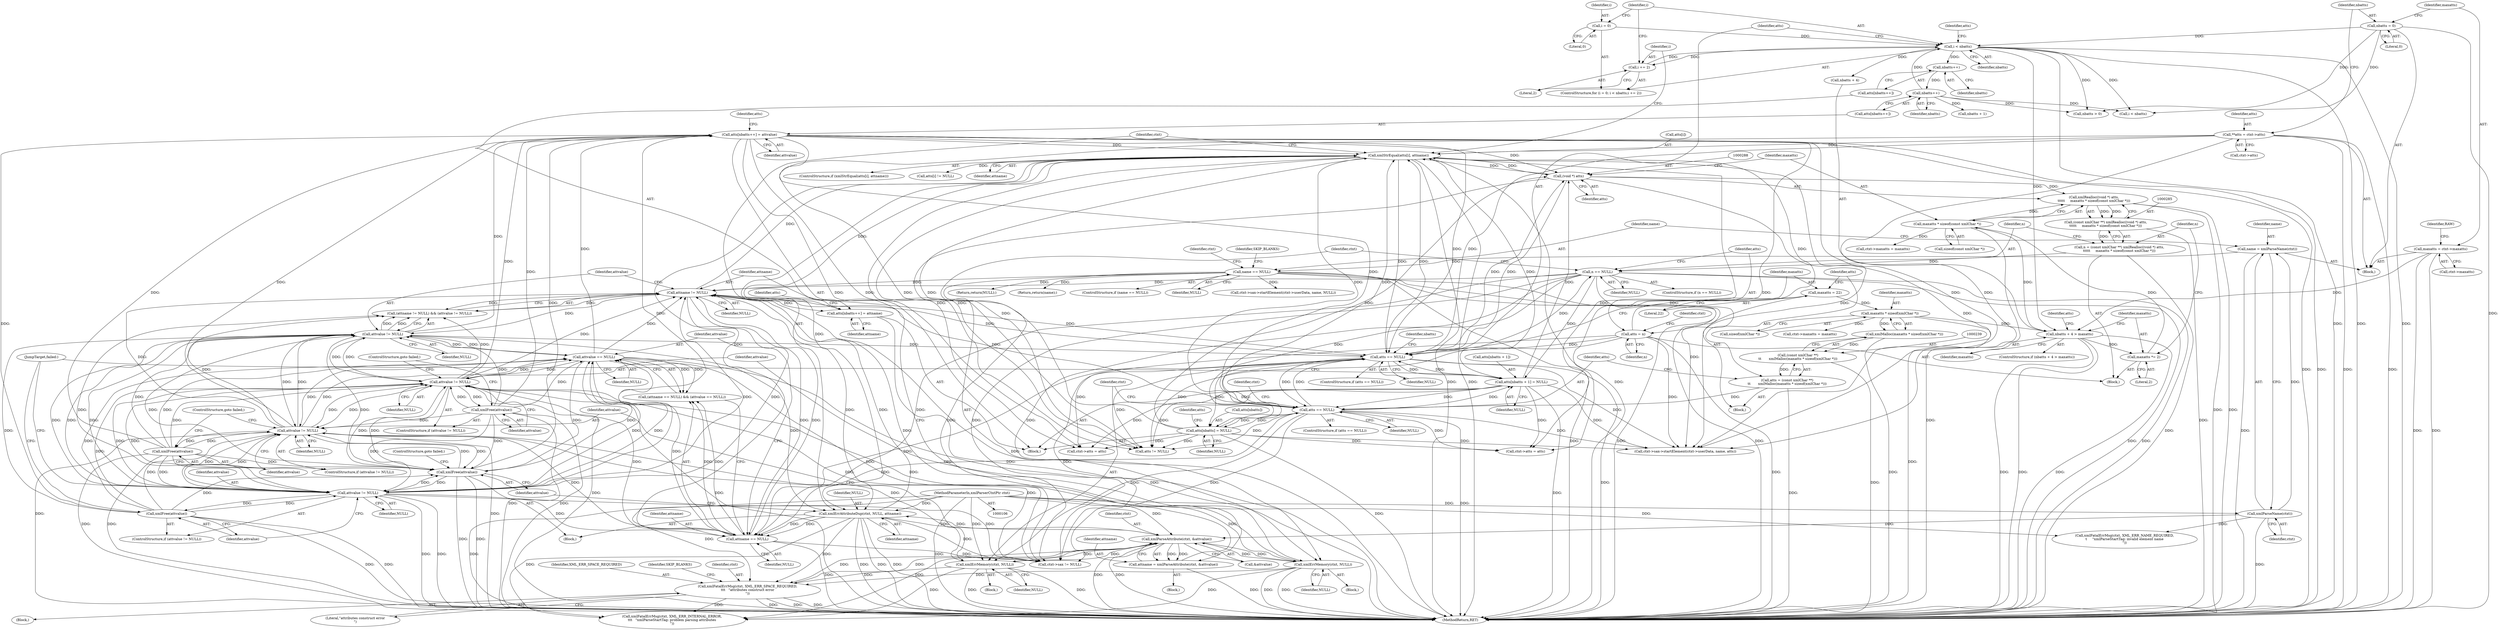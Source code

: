 digraph "0_Chrome_d0947db40187f4708c58e64cbd6013faf9eddeed_32@pointer" {
"1000322" [label="(Call,atts[nbatts++] = attname)"];
"1000215" [label="(Call,xmlStrEqual(atts[i], attname))"];
"1000113" [label="(Call,**atts = ctxt->atts)"];
"1000287" [label="(Call,(void *) atts)"];
"1000328" [label="(Call,atts[nbatts++] = attvalue)"];
"1000396" [label="(Call,attvalue == NULL)"];
"1000303" [label="(Call,attvalue != NULL)"];
"1000199" [label="(Call,attvalue != NULL)"];
"1000254" [label="(Call,attvalue != NULL)"];
"1000225" [label="(Call,xmlFree(attvalue))"];
"1000306" [label="(Call,xmlFree(attvalue))"];
"1000352" [label="(Call,xmlFree(attvalue))"];
"1000349" [label="(Call,attvalue != NULL)"];
"1000257" [label="(Call,xmlFree(attvalue))"];
"1000196" [label="(Call,attname != NULL)"];
"1000188" [label="(Call,attname = xmlParseAttribute(ctxt, &attvalue))"];
"1000190" [label="(Call,xmlParseAttribute(ctxt, &attvalue))"];
"1000138" [label="(Call,xmlParseName(ctxt))"];
"1000107" [label="(MethodParameterIn,xmlParserCtxtPtr ctxt)"];
"1000221" [label="(Call,xmlErrAttributeDup(ctxt, NULL, attname))"];
"1000299" [label="(Call,xmlErrMemory(ctxt, NULL))"];
"1000295" [label="(Call,n == NULL)"];
"1000282" [label="(Call,n = (const xmlChar **) xmlRealloc((void *) atts,\n\t\t\t\t\t     maxatts * sizeof(const xmlChar *)))"];
"1000284" [label="(Call,(const xmlChar **) xmlRealloc((void *) atts,\n\t\t\t\t\t     maxatts * sizeof(const xmlChar *)))"];
"1000286" [label="(Call,xmlRealloc((void *) atts,\n\t\t\t\t\t     maxatts * sizeof(const xmlChar *)))"];
"1000290" [label="(Call,maxatts * sizeof(const xmlChar *))"];
"1000279" [label="(Call,maxatts *= 2)"];
"1000272" [label="(Call,nbatts + 4 > maxatts)"];
"1000207" [label="(Call,i < nbatts)"];
"1000210" [label="(Call,i += 2)"];
"1000204" [label="(Call,i = 0)"];
"1000119" [label="(Call,nbatts = 0)"];
"1000331" [label="(Call,nbatts++)"];
"1000325" [label="(Call,nbatts++)"];
"1000241" [label="(Call,maxatts * sizeof(xmlChar *))"];
"1000233" [label="(Call,maxatts = 22)"];
"1000123" [label="(Call,maxatts = ctxt->maxatts)"];
"1000229" [label="(Call,atts == NULL)"];
"1000339" [label="(Call,atts[nbatts + 1] = NULL)"];
"1000246" [label="(Call,atts == NULL)"];
"1000236" [label="(Call,atts = (const xmlChar **)\n\t\t       xmlMalloc(maxatts * sizeof(xmlChar *)))"];
"1000238" [label="(Call,(const xmlChar **)\n\t\t       xmlMalloc(maxatts * sizeof(xmlChar *)))"];
"1000240" [label="(Call,xmlMalloc(maxatts * sizeof(xmlChar *)))"];
"1000334" [label="(Call,atts[nbatts] = NULL)"];
"1000309" [label="(Call,atts = n)"];
"1000250" [label="(Call,xmlErrMemory(ctxt, NULL))"];
"1000374" [label="(Call,xmlFatalErrMsg(ctxt, XML_ERR_SPACE_REQUIRED,\n\t\t\t   \"attributes construct error\n\"))"];
"1000141" [label="(Call,name == NULL)"];
"1000136" [label="(Call,name = xmlParseName(ctxt))"];
"1000393" [label="(Call,attname == NULL)"];
"1000120" [label="(Identifier,nbatts)"];
"1000351" [label="(Identifier,NULL)"];
"1000227" [label="(ControlStructure,goto failed;)"];
"1000307" [label="(Identifier,attvalue)"];
"1000141" [label="(Call,name == NULL)"];
"1000202" [label="(Block,)"];
"1000287" [label="(Call,(void *) atts)"];
"1000295" [label="(Call,n == NULL)"];
"1000277" [label="(Block,)"];
"1000324" [label="(Identifier,atts)"];
"1000330" [label="(Identifier,atts)"];
"1000327" [label="(Identifier,attname)"];
"1000400" [label="(Call,xmlFatalErrMsg(ctxt, XML_ERR_INTERNAL_ERROR,\n\t\t\t   \"xmlParseStartTag: problem parsing attributes\n\"))"];
"1000353" [label="(Identifier,attvalue)"];
"1000233" [label="(Call,maxatts = 22)"];
"1000254" [label="(Call,attvalue != NULL)"];
"1000302" [label="(ControlStructure,if (attvalue != NULL))"];
"1000243" [label="(Call,sizeof(xmlChar *))"];
"1000300" [label="(Identifier,ctxt)"];
"1000210" [label="(Call,i += 2)"];
"1000212" [label="(Literal,2)"];
"1000223" [label="(Identifier,NULL)"];
"1000296" [label="(Identifier,n)"];
"1000139" [label="(Identifier,ctxt)"];
"1000431" [label="(Call,ctxt->sax->startElement(ctxt->userData, name, atts))"];
"1000242" [label="(Identifier,maxatts)"];
"1000272" [label="(Call,nbatts + 4 > maxatts)"];
"1000262" [label="(Identifier,ctxt)"];
"1000255" [label="(Identifier,attvalue)"];
"1000335" [label="(Call,atts[nbatts])"];
"1000336" [label="(Identifier,atts)"];
"1000377" [label="(Literal,\"attributes construct error\n\")"];
"1000260" [label="(Call,ctxt->atts = atts)"];
"1000297" [label="(Identifier,NULL)"];
"1000188" [label="(Call,attname = xmlParseAttribute(ctxt, &attvalue))"];
"1000221" [label="(Call,xmlErrAttributeDup(ctxt, NULL, attname))"];
"1000200" [label="(Identifier,attvalue)"];
"1000341" [label="(Identifier,atts)"];
"1000338" [label="(Identifier,NULL)"];
"1000301" [label="(Identifier,NULL)"];
"1000328" [label="(Call,atts[nbatts++] = attvalue)"];
"1000352" [label="(Call,xmlFree(attvalue))"];
"1000138" [label="(Call,xmlParseName(ctxt))"];
"1000354" [label="(JumpTarget,failed:)"];
"1000326" [label="(Identifier,nbatts)"];
"1000225" [label="(Call,xmlFree(attvalue))"];
"1000314" [label="(Identifier,ctxt)"];
"1000471" [label="(Return,return(name);)"];
"1000140" [label="(ControlStructure,if (name == NULL))"];
"1000215" [label="(Call,xmlStrEqual(atts[i], attname))"];
"1000348" [label="(ControlStructure,if (attvalue != NULL))"];
"1000203" [label="(ControlStructure,for (i = 0; i < nbatts;i += 2))"];
"1000409" [label="(Call,ctxt->sax != NULL)"];
"1000281" [label="(Literal,2)"];
"1000251" [label="(Identifier,ctxt)"];
"1000217" [label="(Identifier,atts)"];
"1000274" [label="(Identifier,nbatts)"];
"1000248" [label="(Identifier,NULL)"];
"1000204" [label="(Call,i = 0)"];
"1000137" [label="(Identifier,name)"];
"1000234" [label="(Identifier,maxatts)"];
"1000124" [label="(Identifier,maxatts)"];
"1000214" [label="(ControlStructure,if (xmlStrEqual(atts[i], attname)))"];
"1000258" [label="(Identifier,attvalue)"];
"1000146" [label="(Identifier,ctxt)"];
"1000273" [label="(Call,nbatts + 4)"];
"1000375" [label="(Identifier,ctxt)"];
"1000198" [label="(Identifier,NULL)"];
"1000323" [label="(Call,atts[nbatts++])"];
"1000349" [label="(Call,attvalue != NULL)"];
"1000306" [label="(Call,xmlFree(attvalue))"];
"1000224" [label="(Identifier,attname)"];
"1000241" [label="(Call,maxatts * sizeof(xmlChar *))"];
"1000175" [label="(Block,)"];
"1000342" [label="(Call,nbatts + 1)"];
"1000311" [label="(Identifier,n)"];
"1000304" [label="(Identifier,attvalue)"];
"1000292" [label="(Call,sizeof(const xmlChar *))"];
"1000228" [label="(ControlStructure,if (atts == NULL))"];
"1000284" [label="(Call,(const xmlChar **) xmlRealloc((void *) atts,\n\t\t\t\t\t     maxatts * sizeof(const xmlChar *)))"];
"1000143" [label="(Identifier,NULL)"];
"1000115" [label="(Call,ctxt->atts)"];
"1000286" [label="(Call,xmlRealloc((void *) atts,\n\t\t\t\t\t     maxatts * sizeof(const xmlChar *)))"];
"1000331" [label="(Call,nbatts++)"];
"1000473" [label="(MethodReturn,RET)"];
"1000222" [label="(Identifier,ctxt)"];
"1000299" [label="(Call,xmlErrMemory(ctxt, NULL))"];
"1000376" [label="(Identifier,XML_ERR_SPACE_REQUIRED)"];
"1000113" [label="(Call,**atts = ctxt->atts)"];
"1000259" [label="(ControlStructure,goto failed;)"];
"1000428" [label="(Call,nbatts > 0)"];
"1000322" [label="(Call,atts[nbatts++] = attname)"];
"1000240" [label="(Call,xmlMalloc(maxatts * sizeof(xmlChar *)))"];
"1000236" [label="(Call,atts = (const xmlChar **)\n\t\t       xmlMalloc(maxatts * sizeof(xmlChar *)))"];
"1000280" [label="(Identifier,maxatts)"];
"1000235" [label="(Literal,22)"];
"1000196" [label="(Call,attname != NULL)"];
"1000290" [label="(Call,maxatts * sizeof(const xmlChar *))"];
"1000334" [label="(Call,atts[nbatts] = NULL)"];
"1000309" [label="(Call,atts = n)"];
"1000283" [label="(Identifier,n)"];
"1000265" [label="(Call,ctxt->maxatts = maxatts)"];
"1000252" [label="(Identifier,NULL)"];
"1000289" [label="(Identifier,atts)"];
"1000305" [label="(Identifier,NULL)"];
"1000460" [label="(Call,atts[i] != NULL)"];
"1000151" [label="(Identifier,SKIP_BLANKS)"];
"1000339" [label="(Call,atts[nbatts + 1] = NULL)"];
"1000303" [label="(Call,attvalue != NULL)"];
"1000394" [label="(Identifier,attname)"];
"1000219" [label="(Identifier,attname)"];
"1000294" [label="(ControlStructure,if (n == NULL))"];
"1000229" [label="(Call,atts == NULL)"];
"1000340" [label="(Call,atts[nbatts + 1])"];
"1000373" [label="(Block,)"];
"1000332" [label="(Identifier,nbatts)"];
"1000192" [label="(Call,&attvalue)"];
"1000195" [label="(Call,(attname != NULL) && (attvalue != NULL))"];
"1000231" [label="(Identifier,NULL)"];
"1000438" [label="(Call,ctxt->sax->startElement(ctxt->userData, name, NULL))"];
"1000257" [label="(Call,xmlFree(attvalue))"];
"1000245" [label="(ControlStructure,if (atts == NULL))"];
"1000453" [label="(Call,i < nbatts)"];
"1000131" [label="(Identifier,RAW)"];
"1000249" [label="(Block,)"];
"1000397" [label="(Identifier,attvalue)"];
"1000123" [label="(Call,maxatts = ctxt->maxatts)"];
"1000398" [label="(Identifier,NULL)"];
"1000279" [label="(Call,maxatts *= 2)"];
"1000298" [label="(Block,)"];
"1000256" [label="(Identifier,NULL)"];
"1000271" [label="(ControlStructure,if (nbatts + 4 > maxatts))"];
"1000226" [label="(Identifier,attvalue)"];
"1000209" [label="(Identifier,nbatts)"];
"1000237" [label="(Identifier,atts)"];
"1000246" [label="(Call,atts == NULL)"];
"1000445" [label="(Call,atts != NULL)"];
"1000145" [label="(Call,xmlFatalErrMsg(ctxt, XML_ERR_NAME_REQUIRED,\n\t     \"xmlParseStartTag: invalid element name\n\"))"];
"1000206" [label="(Literal,0)"];
"1000142" [label="(Identifier,name)"];
"1000205" [label="(Identifier,i)"];
"1000325" [label="(Call,nbatts++)"];
"1000207" [label="(Call,i < nbatts)"];
"1000312" [label="(Call,ctxt->atts = atts)"];
"1000238" [label="(Call,(const xmlChar **)\n\t\t       xmlMalloc(maxatts * sizeof(xmlChar *)))"];
"1000250" [label="(Call,xmlErrMemory(ctxt, NULL))"];
"1000308" [label="(ControlStructure,goto failed;)"];
"1000149" [label="(Return,return(NULL);)"];
"1000121" [label="(Literal,0)"];
"1000211" [label="(Identifier,i)"];
"1000201" [label="(Identifier,NULL)"];
"1000253" [label="(ControlStructure,if (attvalue != NULL))"];
"1000291" [label="(Identifier,maxatts)"];
"1000317" [label="(Call,ctxt->maxatts = maxatts)"];
"1000329" [label="(Call,atts[nbatts++])"];
"1000197" [label="(Identifier,attname)"];
"1000208" [label="(Identifier,i)"];
"1000189" [label="(Identifier,attname)"];
"1000276" [label="(Identifier,maxatts)"];
"1000232" [label="(Block,)"];
"1000396" [label="(Call,attvalue == NULL)"];
"1000393" [label="(Call,attname == NULL)"];
"1000392" [label="(Call,(attname == NULL) && (attvalue == NULL))"];
"1000374" [label="(Call,xmlFatalErrMsg(ctxt, XML_ERR_SPACE_REQUIRED,\n\t\t\t   \"attributes construct error\n\"))"];
"1000282" [label="(Call,n = (const xmlChar **) xmlRealloc((void *) atts,\n\t\t\t\t\t     maxatts * sizeof(const xmlChar *)))"];
"1000119" [label="(Call,nbatts = 0)"];
"1000216" [label="(Call,atts[i])"];
"1000125" [label="(Call,ctxt->maxatts)"];
"1000114" [label="(Identifier,atts)"];
"1000395" [label="(Identifier,NULL)"];
"1000107" [label="(MethodParameterIn,xmlParserCtxtPtr ctxt)"];
"1000190" [label="(Call,xmlParseAttribute(ctxt, &attvalue))"];
"1000136" [label="(Call,name = xmlParseName(ctxt))"];
"1000310" [label="(Identifier,atts)"];
"1000191" [label="(Identifier,ctxt)"];
"1000350" [label="(Identifier,attvalue)"];
"1000378" [label="(Identifier,SKIP_BLANKS)"];
"1000247" [label="(Identifier,atts)"];
"1000345" [label="(Identifier,NULL)"];
"1000220" [label="(Block,)"];
"1000199" [label="(Call,attvalue != NULL)"];
"1000333" [label="(Identifier,attvalue)"];
"1000230" [label="(Identifier,atts)"];
"1000108" [label="(Block,)"];
"1000322" -> "1000202"  [label="AST: "];
"1000322" -> "1000327"  [label="CFG: "];
"1000323" -> "1000322"  [label="AST: "];
"1000327" -> "1000322"  [label="AST: "];
"1000330" -> "1000322"  [label="CFG: "];
"1000322" -> "1000473"  [label="DDG: "];
"1000215" -> "1000322"  [label="DDG: "];
"1000196" -> "1000322"  [label="DDG: "];
"1000215" -> "1000214"  [label="AST: "];
"1000215" -> "1000219"  [label="CFG: "];
"1000216" -> "1000215"  [label="AST: "];
"1000219" -> "1000215"  [label="AST: "];
"1000222" -> "1000215"  [label="CFG: "];
"1000211" -> "1000215"  [label="CFG: "];
"1000215" -> "1000473"  [label="DDG: "];
"1000215" -> "1000473"  [label="DDG: "];
"1000215" -> "1000473"  [label="DDG: "];
"1000113" -> "1000215"  [label="DDG: "];
"1000287" -> "1000215"  [label="DDG: "];
"1000229" -> "1000215"  [label="DDG: "];
"1000246" -> "1000215"  [label="DDG: "];
"1000309" -> "1000215"  [label="DDG: "];
"1000328" -> "1000215"  [label="DDG: "];
"1000339" -> "1000215"  [label="DDG: "];
"1000334" -> "1000215"  [label="DDG: "];
"1000196" -> "1000215"  [label="DDG: "];
"1000215" -> "1000221"  [label="DDG: "];
"1000215" -> "1000229"  [label="DDG: "];
"1000215" -> "1000246"  [label="DDG: "];
"1000215" -> "1000260"  [label="DDG: "];
"1000215" -> "1000287"  [label="DDG: "];
"1000215" -> "1000312"  [label="DDG: "];
"1000215" -> "1000393"  [label="DDG: "];
"1000215" -> "1000431"  [label="DDG: "];
"1000215" -> "1000445"  [label="DDG: "];
"1000215" -> "1000460"  [label="DDG: "];
"1000113" -> "1000108"  [label="AST: "];
"1000113" -> "1000115"  [label="CFG: "];
"1000114" -> "1000113"  [label="AST: "];
"1000115" -> "1000113"  [label="AST: "];
"1000120" -> "1000113"  [label="CFG: "];
"1000113" -> "1000473"  [label="DDG: "];
"1000113" -> "1000473"  [label="DDG: "];
"1000113" -> "1000229"  [label="DDG: "];
"1000113" -> "1000431"  [label="DDG: "];
"1000113" -> "1000445"  [label="DDG: "];
"1000287" -> "1000286"  [label="AST: "];
"1000287" -> "1000289"  [label="CFG: "];
"1000288" -> "1000287"  [label="AST: "];
"1000289" -> "1000287"  [label="AST: "];
"1000291" -> "1000287"  [label="CFG: "];
"1000287" -> "1000229"  [label="DDG: "];
"1000287" -> "1000286"  [label="DDG: "];
"1000328" -> "1000287"  [label="DDG: "];
"1000339" -> "1000287"  [label="DDG: "];
"1000229" -> "1000287"  [label="DDG: "];
"1000334" -> "1000287"  [label="DDG: "];
"1000287" -> "1000431"  [label="DDG: "];
"1000287" -> "1000445"  [label="DDG: "];
"1000328" -> "1000202"  [label="AST: "];
"1000328" -> "1000333"  [label="CFG: "];
"1000329" -> "1000328"  [label="AST: "];
"1000333" -> "1000328"  [label="AST: "];
"1000336" -> "1000328"  [label="CFG: "];
"1000328" -> "1000473"  [label="DDG: "];
"1000328" -> "1000473"  [label="DDG: "];
"1000328" -> "1000229"  [label="DDG: "];
"1000328" -> "1000246"  [label="DDG: "];
"1000328" -> "1000260"  [label="DDG: "];
"1000328" -> "1000312"  [label="DDG: "];
"1000396" -> "1000328"  [label="DDG: "];
"1000303" -> "1000328"  [label="DDG: "];
"1000199" -> "1000328"  [label="DDG: "];
"1000254" -> "1000328"  [label="DDG: "];
"1000225" -> "1000328"  [label="DDG: "];
"1000306" -> "1000328"  [label="DDG: "];
"1000352" -> "1000328"  [label="DDG: "];
"1000257" -> "1000328"  [label="DDG: "];
"1000349" -> "1000328"  [label="DDG: "];
"1000328" -> "1000431"  [label="DDG: "];
"1000328" -> "1000445"  [label="DDG: "];
"1000396" -> "1000392"  [label="AST: "];
"1000396" -> "1000398"  [label="CFG: "];
"1000397" -> "1000396"  [label="AST: "];
"1000398" -> "1000396"  [label="AST: "];
"1000392" -> "1000396"  [label="CFG: "];
"1000396" -> "1000473"  [label="DDG: "];
"1000396" -> "1000196"  [label="DDG: "];
"1000396" -> "1000199"  [label="DDG: "];
"1000396" -> "1000225"  [label="DDG: "];
"1000396" -> "1000254"  [label="DDG: "];
"1000396" -> "1000303"  [label="DDG: "];
"1000396" -> "1000349"  [label="DDG: "];
"1000396" -> "1000392"  [label="DDG: "];
"1000396" -> "1000392"  [label="DDG: "];
"1000303" -> "1000396"  [label="DDG: "];
"1000254" -> "1000396"  [label="DDG: "];
"1000225" -> "1000396"  [label="DDG: "];
"1000306" -> "1000396"  [label="DDG: "];
"1000352" -> "1000396"  [label="DDG: "];
"1000257" -> "1000396"  [label="DDG: "];
"1000349" -> "1000396"  [label="DDG: "];
"1000199" -> "1000396"  [label="DDG: "];
"1000393" -> "1000396"  [label="DDG: "];
"1000396" -> "1000409"  [label="DDG: "];
"1000303" -> "1000302"  [label="AST: "];
"1000303" -> "1000305"  [label="CFG: "];
"1000304" -> "1000303"  [label="AST: "];
"1000305" -> "1000303"  [label="AST: "];
"1000307" -> "1000303"  [label="CFG: "];
"1000308" -> "1000303"  [label="CFG: "];
"1000303" -> "1000473"  [label="DDG: "];
"1000303" -> "1000473"  [label="DDG: "];
"1000303" -> "1000196"  [label="DDG: "];
"1000303" -> "1000195"  [label="DDG: "];
"1000303" -> "1000199"  [label="DDG: "];
"1000303" -> "1000225"  [label="DDG: "];
"1000303" -> "1000254"  [label="DDG: "];
"1000199" -> "1000303"  [label="DDG: "];
"1000254" -> "1000303"  [label="DDG: "];
"1000225" -> "1000303"  [label="DDG: "];
"1000306" -> "1000303"  [label="DDG: "];
"1000352" -> "1000303"  [label="DDG: "];
"1000257" -> "1000303"  [label="DDG: "];
"1000349" -> "1000303"  [label="DDG: "];
"1000299" -> "1000303"  [label="DDG: "];
"1000303" -> "1000306"  [label="DDG: "];
"1000303" -> "1000349"  [label="DDG: "];
"1000303" -> "1000393"  [label="DDG: "];
"1000303" -> "1000409"  [label="DDG: "];
"1000199" -> "1000195"  [label="AST: "];
"1000199" -> "1000201"  [label="CFG: "];
"1000200" -> "1000199"  [label="AST: "];
"1000201" -> "1000199"  [label="AST: "];
"1000195" -> "1000199"  [label="CFG: "];
"1000199" -> "1000195"  [label="DDG: "];
"1000199" -> "1000195"  [label="DDG: "];
"1000254" -> "1000199"  [label="DDG: "];
"1000225" -> "1000199"  [label="DDG: "];
"1000306" -> "1000199"  [label="DDG: "];
"1000352" -> "1000199"  [label="DDG: "];
"1000257" -> "1000199"  [label="DDG: "];
"1000349" -> "1000199"  [label="DDG: "];
"1000196" -> "1000199"  [label="DDG: "];
"1000199" -> "1000221"  [label="DDG: "];
"1000199" -> "1000225"  [label="DDG: "];
"1000199" -> "1000229"  [label="DDG: "];
"1000199" -> "1000254"  [label="DDG: "];
"1000199" -> "1000349"  [label="DDG: "];
"1000199" -> "1000349"  [label="DDG: "];
"1000254" -> "1000253"  [label="AST: "];
"1000254" -> "1000256"  [label="CFG: "];
"1000255" -> "1000254"  [label="AST: "];
"1000256" -> "1000254"  [label="AST: "];
"1000258" -> "1000254"  [label="CFG: "];
"1000259" -> "1000254"  [label="CFG: "];
"1000254" -> "1000473"  [label="DDG: "];
"1000254" -> "1000473"  [label="DDG: "];
"1000254" -> "1000196"  [label="DDG: "];
"1000254" -> "1000195"  [label="DDG: "];
"1000254" -> "1000225"  [label="DDG: "];
"1000225" -> "1000254"  [label="DDG: "];
"1000306" -> "1000254"  [label="DDG: "];
"1000352" -> "1000254"  [label="DDG: "];
"1000257" -> "1000254"  [label="DDG: "];
"1000349" -> "1000254"  [label="DDG: "];
"1000250" -> "1000254"  [label="DDG: "];
"1000254" -> "1000257"  [label="DDG: "];
"1000254" -> "1000349"  [label="DDG: "];
"1000254" -> "1000393"  [label="DDG: "];
"1000254" -> "1000409"  [label="DDG: "];
"1000225" -> "1000220"  [label="AST: "];
"1000225" -> "1000226"  [label="CFG: "];
"1000226" -> "1000225"  [label="AST: "];
"1000227" -> "1000225"  [label="CFG: "];
"1000225" -> "1000473"  [label="DDG: "];
"1000225" -> "1000473"  [label="DDG: "];
"1000306" -> "1000225"  [label="DDG: "];
"1000352" -> "1000225"  [label="DDG: "];
"1000257" -> "1000225"  [label="DDG: "];
"1000349" -> "1000225"  [label="DDG: "];
"1000225" -> "1000349"  [label="DDG: "];
"1000306" -> "1000302"  [label="AST: "];
"1000306" -> "1000307"  [label="CFG: "];
"1000307" -> "1000306"  [label="AST: "];
"1000308" -> "1000306"  [label="CFG: "];
"1000306" -> "1000473"  [label="DDG: "];
"1000306" -> "1000473"  [label="DDG: "];
"1000306" -> "1000349"  [label="DDG: "];
"1000352" -> "1000348"  [label="AST: "];
"1000352" -> "1000353"  [label="CFG: "];
"1000353" -> "1000352"  [label="AST: "];
"1000354" -> "1000352"  [label="CFG: "];
"1000352" -> "1000473"  [label="DDG: "];
"1000352" -> "1000473"  [label="DDG: "];
"1000352" -> "1000349"  [label="DDG: "];
"1000349" -> "1000352"  [label="DDG: "];
"1000349" -> "1000348"  [label="AST: "];
"1000349" -> "1000351"  [label="CFG: "];
"1000350" -> "1000349"  [label="AST: "];
"1000351" -> "1000349"  [label="AST: "];
"1000353" -> "1000349"  [label="CFG: "];
"1000354" -> "1000349"  [label="CFG: "];
"1000349" -> "1000473"  [label="DDG: "];
"1000349" -> "1000473"  [label="DDG: "];
"1000349" -> "1000196"  [label="DDG: "];
"1000349" -> "1000195"  [label="DDG: "];
"1000257" -> "1000349"  [label="DDG: "];
"1000196" -> "1000349"  [label="DDG: "];
"1000349" -> "1000393"  [label="DDG: "];
"1000349" -> "1000409"  [label="DDG: "];
"1000257" -> "1000253"  [label="AST: "];
"1000257" -> "1000258"  [label="CFG: "];
"1000258" -> "1000257"  [label="AST: "];
"1000259" -> "1000257"  [label="CFG: "];
"1000257" -> "1000473"  [label="DDG: "];
"1000257" -> "1000473"  [label="DDG: "];
"1000196" -> "1000195"  [label="AST: "];
"1000196" -> "1000198"  [label="CFG: "];
"1000197" -> "1000196"  [label="AST: "];
"1000198" -> "1000196"  [label="AST: "];
"1000200" -> "1000196"  [label="CFG: "];
"1000195" -> "1000196"  [label="CFG: "];
"1000196" -> "1000473"  [label="DDG: "];
"1000196" -> "1000195"  [label="DDG: "];
"1000196" -> "1000195"  [label="DDG: "];
"1000188" -> "1000196"  [label="DDG: "];
"1000221" -> "1000196"  [label="DDG: "];
"1000141" -> "1000196"  [label="DDG: "];
"1000393" -> "1000196"  [label="DDG: "];
"1000246" -> "1000196"  [label="DDG: "];
"1000229" -> "1000196"  [label="DDG: "];
"1000295" -> "1000196"  [label="DDG: "];
"1000196" -> "1000221"  [label="DDG: "];
"1000196" -> "1000229"  [label="DDG: "];
"1000196" -> "1000393"  [label="DDG: "];
"1000188" -> "1000175"  [label="AST: "];
"1000188" -> "1000190"  [label="CFG: "];
"1000189" -> "1000188"  [label="AST: "];
"1000190" -> "1000188"  [label="AST: "];
"1000197" -> "1000188"  [label="CFG: "];
"1000188" -> "1000473"  [label="DDG: "];
"1000190" -> "1000188"  [label="DDG: "];
"1000190" -> "1000188"  [label="DDG: "];
"1000190" -> "1000192"  [label="CFG: "];
"1000191" -> "1000190"  [label="AST: "];
"1000192" -> "1000190"  [label="AST: "];
"1000190" -> "1000473"  [label="DDG: "];
"1000190" -> "1000473"  [label="DDG: "];
"1000138" -> "1000190"  [label="DDG: "];
"1000221" -> "1000190"  [label="DDG: "];
"1000299" -> "1000190"  [label="DDG: "];
"1000250" -> "1000190"  [label="DDG: "];
"1000374" -> "1000190"  [label="DDG: "];
"1000107" -> "1000190"  [label="DDG: "];
"1000190" -> "1000221"  [label="DDG: "];
"1000190" -> "1000250"  [label="DDG: "];
"1000190" -> "1000299"  [label="DDG: "];
"1000190" -> "1000374"  [label="DDG: "];
"1000190" -> "1000400"  [label="DDG: "];
"1000138" -> "1000136"  [label="AST: "];
"1000138" -> "1000139"  [label="CFG: "];
"1000139" -> "1000138"  [label="AST: "];
"1000136" -> "1000138"  [label="CFG: "];
"1000138" -> "1000473"  [label="DDG: "];
"1000138" -> "1000136"  [label="DDG: "];
"1000107" -> "1000138"  [label="DDG: "];
"1000138" -> "1000145"  [label="DDG: "];
"1000107" -> "1000106"  [label="AST: "];
"1000107" -> "1000473"  [label="DDG: "];
"1000107" -> "1000145"  [label="DDG: "];
"1000107" -> "1000221"  [label="DDG: "];
"1000107" -> "1000250"  [label="DDG: "];
"1000107" -> "1000299"  [label="DDG: "];
"1000107" -> "1000374"  [label="DDG: "];
"1000107" -> "1000400"  [label="DDG: "];
"1000221" -> "1000220"  [label="AST: "];
"1000221" -> "1000224"  [label="CFG: "];
"1000222" -> "1000221"  [label="AST: "];
"1000223" -> "1000221"  [label="AST: "];
"1000224" -> "1000221"  [label="AST: "];
"1000226" -> "1000221"  [label="CFG: "];
"1000221" -> "1000473"  [label="DDG: "];
"1000221" -> "1000473"  [label="DDG: "];
"1000221" -> "1000473"  [label="DDG: "];
"1000221" -> "1000374"  [label="DDG: "];
"1000221" -> "1000393"  [label="DDG: "];
"1000221" -> "1000393"  [label="DDG: "];
"1000221" -> "1000400"  [label="DDG: "];
"1000221" -> "1000409"  [label="DDG: "];
"1000299" -> "1000298"  [label="AST: "];
"1000299" -> "1000301"  [label="CFG: "];
"1000300" -> "1000299"  [label="AST: "];
"1000301" -> "1000299"  [label="AST: "];
"1000304" -> "1000299"  [label="CFG: "];
"1000299" -> "1000473"  [label="DDG: "];
"1000299" -> "1000473"  [label="DDG: "];
"1000295" -> "1000299"  [label="DDG: "];
"1000299" -> "1000374"  [label="DDG: "];
"1000299" -> "1000400"  [label="DDG: "];
"1000295" -> "1000294"  [label="AST: "];
"1000295" -> "1000297"  [label="CFG: "];
"1000296" -> "1000295"  [label="AST: "];
"1000297" -> "1000295"  [label="AST: "];
"1000300" -> "1000295"  [label="CFG: "];
"1000310" -> "1000295"  [label="CFG: "];
"1000295" -> "1000473"  [label="DDG: "];
"1000295" -> "1000473"  [label="DDG: "];
"1000282" -> "1000295"  [label="DDG: "];
"1000229" -> "1000295"  [label="DDG: "];
"1000295" -> "1000309"  [label="DDG: "];
"1000295" -> "1000334"  [label="DDG: "];
"1000295" -> "1000339"  [label="DDG: "];
"1000295" -> "1000393"  [label="DDG: "];
"1000295" -> "1000409"  [label="DDG: "];
"1000282" -> "1000277"  [label="AST: "];
"1000282" -> "1000284"  [label="CFG: "];
"1000283" -> "1000282"  [label="AST: "];
"1000284" -> "1000282"  [label="AST: "];
"1000296" -> "1000282"  [label="CFG: "];
"1000282" -> "1000473"  [label="DDG: "];
"1000284" -> "1000282"  [label="DDG: "];
"1000284" -> "1000286"  [label="CFG: "];
"1000285" -> "1000284"  [label="AST: "];
"1000286" -> "1000284"  [label="AST: "];
"1000284" -> "1000473"  [label="DDG: "];
"1000286" -> "1000284"  [label="DDG: "];
"1000286" -> "1000284"  [label="DDG: "];
"1000286" -> "1000290"  [label="CFG: "];
"1000290" -> "1000286"  [label="AST: "];
"1000286" -> "1000473"  [label="DDG: "];
"1000286" -> "1000473"  [label="DDG: "];
"1000290" -> "1000286"  [label="DDG: "];
"1000290" -> "1000292"  [label="CFG: "];
"1000291" -> "1000290"  [label="AST: "];
"1000292" -> "1000290"  [label="AST: "];
"1000290" -> "1000473"  [label="DDG: "];
"1000290" -> "1000272"  [label="DDG: "];
"1000279" -> "1000290"  [label="DDG: "];
"1000290" -> "1000317"  [label="DDG: "];
"1000279" -> "1000277"  [label="AST: "];
"1000279" -> "1000281"  [label="CFG: "];
"1000280" -> "1000279"  [label="AST: "];
"1000281" -> "1000279"  [label="AST: "];
"1000283" -> "1000279"  [label="CFG: "];
"1000272" -> "1000279"  [label="DDG: "];
"1000272" -> "1000271"  [label="AST: "];
"1000272" -> "1000276"  [label="CFG: "];
"1000273" -> "1000272"  [label="AST: "];
"1000276" -> "1000272"  [label="AST: "];
"1000280" -> "1000272"  [label="CFG: "];
"1000324" -> "1000272"  [label="CFG: "];
"1000272" -> "1000473"  [label="DDG: "];
"1000272" -> "1000473"  [label="DDG: "];
"1000272" -> "1000473"  [label="DDG: "];
"1000207" -> "1000272"  [label="DDG: "];
"1000241" -> "1000272"  [label="DDG: "];
"1000123" -> "1000272"  [label="DDG: "];
"1000207" -> "1000203"  [label="AST: "];
"1000207" -> "1000209"  [label="CFG: "];
"1000208" -> "1000207"  [label="AST: "];
"1000209" -> "1000207"  [label="AST: "];
"1000217" -> "1000207"  [label="CFG: "];
"1000230" -> "1000207"  [label="CFG: "];
"1000207" -> "1000473"  [label="DDG: "];
"1000207" -> "1000473"  [label="DDG: "];
"1000207" -> "1000473"  [label="DDG: "];
"1000210" -> "1000207"  [label="DDG: "];
"1000204" -> "1000207"  [label="DDG: "];
"1000119" -> "1000207"  [label="DDG: "];
"1000331" -> "1000207"  [label="DDG: "];
"1000207" -> "1000210"  [label="DDG: "];
"1000207" -> "1000273"  [label="DDG: "];
"1000207" -> "1000325"  [label="DDG: "];
"1000207" -> "1000428"  [label="DDG: "];
"1000207" -> "1000453"  [label="DDG: "];
"1000210" -> "1000203"  [label="AST: "];
"1000210" -> "1000212"  [label="CFG: "];
"1000211" -> "1000210"  [label="AST: "];
"1000212" -> "1000210"  [label="AST: "];
"1000208" -> "1000210"  [label="CFG: "];
"1000204" -> "1000203"  [label="AST: "];
"1000204" -> "1000206"  [label="CFG: "];
"1000205" -> "1000204"  [label="AST: "];
"1000206" -> "1000204"  [label="AST: "];
"1000208" -> "1000204"  [label="CFG: "];
"1000119" -> "1000108"  [label="AST: "];
"1000119" -> "1000121"  [label="CFG: "];
"1000120" -> "1000119"  [label="AST: "];
"1000121" -> "1000119"  [label="AST: "];
"1000124" -> "1000119"  [label="CFG: "];
"1000119" -> "1000473"  [label="DDG: "];
"1000119" -> "1000428"  [label="DDG: "];
"1000119" -> "1000453"  [label="DDG: "];
"1000331" -> "1000329"  [label="AST: "];
"1000331" -> "1000332"  [label="CFG: "];
"1000332" -> "1000331"  [label="AST: "];
"1000329" -> "1000331"  [label="CFG: "];
"1000325" -> "1000331"  [label="DDG: "];
"1000331" -> "1000342"  [label="DDG: "];
"1000331" -> "1000428"  [label="DDG: "];
"1000331" -> "1000453"  [label="DDG: "];
"1000325" -> "1000323"  [label="AST: "];
"1000325" -> "1000326"  [label="CFG: "];
"1000326" -> "1000325"  [label="AST: "];
"1000323" -> "1000325"  [label="CFG: "];
"1000241" -> "1000240"  [label="AST: "];
"1000241" -> "1000243"  [label="CFG: "];
"1000242" -> "1000241"  [label="AST: "];
"1000243" -> "1000241"  [label="AST: "];
"1000240" -> "1000241"  [label="CFG: "];
"1000241" -> "1000473"  [label="DDG: "];
"1000241" -> "1000240"  [label="DDG: "];
"1000233" -> "1000241"  [label="DDG: "];
"1000241" -> "1000265"  [label="DDG: "];
"1000233" -> "1000232"  [label="AST: "];
"1000233" -> "1000235"  [label="CFG: "];
"1000234" -> "1000233"  [label="AST: "];
"1000235" -> "1000233"  [label="AST: "];
"1000237" -> "1000233"  [label="CFG: "];
"1000123" -> "1000108"  [label="AST: "];
"1000123" -> "1000125"  [label="CFG: "];
"1000124" -> "1000123"  [label="AST: "];
"1000125" -> "1000123"  [label="AST: "];
"1000131" -> "1000123"  [label="CFG: "];
"1000123" -> "1000473"  [label="DDG: "];
"1000123" -> "1000473"  [label="DDG: "];
"1000229" -> "1000228"  [label="AST: "];
"1000229" -> "1000231"  [label="CFG: "];
"1000230" -> "1000229"  [label="AST: "];
"1000231" -> "1000229"  [label="AST: "];
"1000234" -> "1000229"  [label="CFG: "];
"1000274" -> "1000229"  [label="CFG: "];
"1000229" -> "1000473"  [label="DDG: "];
"1000339" -> "1000229"  [label="DDG: "];
"1000334" -> "1000229"  [label="DDG: "];
"1000246" -> "1000229"  [label="DDG: "];
"1000309" -> "1000229"  [label="DDG: "];
"1000229" -> "1000246"  [label="DDG: "];
"1000229" -> "1000334"  [label="DDG: "];
"1000229" -> "1000339"  [label="DDG: "];
"1000229" -> "1000393"  [label="DDG: "];
"1000229" -> "1000409"  [label="DDG: "];
"1000229" -> "1000431"  [label="DDG: "];
"1000229" -> "1000445"  [label="DDG: "];
"1000339" -> "1000202"  [label="AST: "];
"1000339" -> "1000345"  [label="CFG: "];
"1000340" -> "1000339"  [label="AST: "];
"1000345" -> "1000339"  [label="AST: "];
"1000354" -> "1000339"  [label="CFG: "];
"1000339" -> "1000473"  [label="DDG: "];
"1000339" -> "1000246"  [label="DDG: "];
"1000339" -> "1000260"  [label="DDG: "];
"1000339" -> "1000312"  [label="DDG: "];
"1000246" -> "1000339"  [label="DDG: "];
"1000339" -> "1000431"  [label="DDG: "];
"1000339" -> "1000445"  [label="DDG: "];
"1000246" -> "1000245"  [label="AST: "];
"1000246" -> "1000248"  [label="CFG: "];
"1000247" -> "1000246"  [label="AST: "];
"1000248" -> "1000246"  [label="AST: "];
"1000251" -> "1000246"  [label="CFG: "];
"1000262" -> "1000246"  [label="CFG: "];
"1000246" -> "1000473"  [label="DDG: "];
"1000236" -> "1000246"  [label="DDG: "];
"1000334" -> "1000246"  [label="DDG: "];
"1000246" -> "1000250"  [label="DDG: "];
"1000246" -> "1000260"  [label="DDG: "];
"1000246" -> "1000334"  [label="DDG: "];
"1000246" -> "1000393"  [label="DDG: "];
"1000246" -> "1000409"  [label="DDG: "];
"1000246" -> "1000431"  [label="DDG: "];
"1000246" -> "1000445"  [label="DDG: "];
"1000236" -> "1000232"  [label="AST: "];
"1000236" -> "1000238"  [label="CFG: "];
"1000237" -> "1000236"  [label="AST: "];
"1000238" -> "1000236"  [label="AST: "];
"1000247" -> "1000236"  [label="CFG: "];
"1000236" -> "1000473"  [label="DDG: "];
"1000238" -> "1000236"  [label="DDG: "];
"1000238" -> "1000240"  [label="CFG: "];
"1000239" -> "1000238"  [label="AST: "];
"1000240" -> "1000238"  [label="AST: "];
"1000238" -> "1000473"  [label="DDG: "];
"1000240" -> "1000238"  [label="DDG: "];
"1000240" -> "1000473"  [label="DDG: "];
"1000334" -> "1000202"  [label="AST: "];
"1000334" -> "1000338"  [label="CFG: "];
"1000335" -> "1000334"  [label="AST: "];
"1000338" -> "1000334"  [label="AST: "];
"1000341" -> "1000334"  [label="CFG: "];
"1000334" -> "1000473"  [label="DDG: "];
"1000334" -> "1000260"  [label="DDG: "];
"1000334" -> "1000312"  [label="DDG: "];
"1000334" -> "1000431"  [label="DDG: "];
"1000334" -> "1000445"  [label="DDG: "];
"1000309" -> "1000277"  [label="AST: "];
"1000309" -> "1000311"  [label="CFG: "];
"1000310" -> "1000309"  [label="AST: "];
"1000311" -> "1000309"  [label="AST: "];
"1000314" -> "1000309"  [label="CFG: "];
"1000309" -> "1000473"  [label="DDG: "];
"1000309" -> "1000312"  [label="DDG: "];
"1000309" -> "1000431"  [label="DDG: "];
"1000309" -> "1000445"  [label="DDG: "];
"1000250" -> "1000249"  [label="AST: "];
"1000250" -> "1000252"  [label="CFG: "];
"1000251" -> "1000250"  [label="AST: "];
"1000252" -> "1000250"  [label="AST: "];
"1000255" -> "1000250"  [label="CFG: "];
"1000250" -> "1000473"  [label="DDG: "];
"1000250" -> "1000473"  [label="DDG: "];
"1000250" -> "1000374"  [label="DDG: "];
"1000250" -> "1000400"  [label="DDG: "];
"1000374" -> "1000373"  [label="AST: "];
"1000374" -> "1000377"  [label="CFG: "];
"1000375" -> "1000374"  [label="AST: "];
"1000376" -> "1000374"  [label="AST: "];
"1000377" -> "1000374"  [label="AST: "];
"1000378" -> "1000374"  [label="CFG: "];
"1000374" -> "1000473"  [label="DDG: "];
"1000374" -> "1000473"  [label="DDG: "];
"1000374" -> "1000473"  [label="DDG: "];
"1000374" -> "1000400"  [label="DDG: "];
"1000141" -> "1000140"  [label="AST: "];
"1000141" -> "1000143"  [label="CFG: "];
"1000142" -> "1000141"  [label="AST: "];
"1000143" -> "1000141"  [label="AST: "];
"1000146" -> "1000141"  [label="CFG: "];
"1000151" -> "1000141"  [label="CFG: "];
"1000141" -> "1000473"  [label="DDG: "];
"1000141" -> "1000473"  [label="DDG: "];
"1000141" -> "1000473"  [label="DDG: "];
"1000136" -> "1000141"  [label="DDG: "];
"1000141" -> "1000149"  [label="DDG: "];
"1000141" -> "1000409"  [label="DDG: "];
"1000141" -> "1000431"  [label="DDG: "];
"1000141" -> "1000438"  [label="DDG: "];
"1000141" -> "1000471"  [label="DDG: "];
"1000136" -> "1000108"  [label="AST: "];
"1000137" -> "1000136"  [label="AST: "];
"1000142" -> "1000136"  [label="CFG: "];
"1000136" -> "1000473"  [label="DDG: "];
"1000393" -> "1000392"  [label="AST: "];
"1000393" -> "1000395"  [label="CFG: "];
"1000394" -> "1000393"  [label="AST: "];
"1000395" -> "1000393"  [label="AST: "];
"1000397" -> "1000393"  [label="CFG: "];
"1000392" -> "1000393"  [label="CFG: "];
"1000393" -> "1000473"  [label="DDG: "];
"1000393" -> "1000392"  [label="DDG: "];
"1000393" -> "1000392"  [label="DDG: "];
"1000393" -> "1000409"  [label="DDG: "];
}
